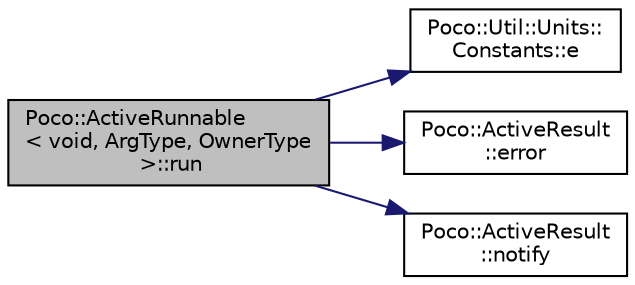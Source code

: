 digraph "Poco::ActiveRunnable&lt; void, ArgType, OwnerType &gt;::run"
{
 // LATEX_PDF_SIZE
  edge [fontname="Helvetica",fontsize="10",labelfontname="Helvetica",labelfontsize="10"];
  node [fontname="Helvetica",fontsize="10",shape=record];
  rankdir="LR";
  Node1 [label="Poco::ActiveRunnable\l\< void, ArgType, OwnerType\l \>::run",height=0.2,width=0.4,color="black", fillcolor="grey75", style="filled", fontcolor="black",tooltip=" "];
  Node1 -> Node2 [color="midnightblue",fontsize="10",style="solid",fontname="Helvetica"];
  Node2 [label="Poco::Util::Units::\lConstants::e",height=0.2,width=0.4,color="black", fillcolor="white", style="filled",URL="$namespacePoco_1_1Util_1_1Units_1_1Constants.html#a3b5a4d76ecc969e5c86206d78e618021",tooltip=" "];
  Node1 -> Node3 [color="midnightblue",fontsize="10",style="solid",fontname="Helvetica"];
  Node3 [label="Poco::ActiveResult\l::error",height=0.2,width=0.4,color="black", fillcolor="white", style="filled",URL="$classPoco_1_1ActiveResult.html#afadfa6f4f8b37c633990bef692c00949",tooltip=" "];
  Node1 -> Node4 [color="midnightblue",fontsize="10",style="solid",fontname="Helvetica"];
  Node4 [label="Poco::ActiveResult\l::notify",height=0.2,width=0.4,color="black", fillcolor="white", style="filled",URL="$classPoco_1_1ActiveResult.html#a7fd66c3d5914d989c6323626cf22bfcb",tooltip=" "];
}
